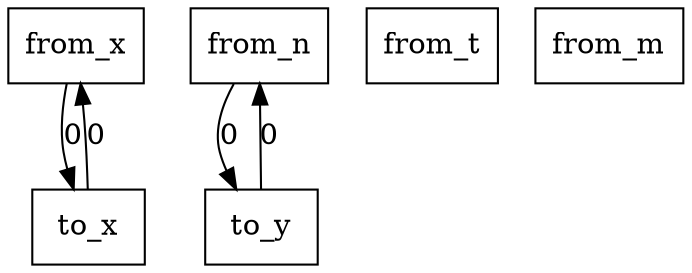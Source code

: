 digraph {
    graph [rankdir=TB
          ,bgcolor=transparent];
    node [shape=box
         ,fillcolor=white
         ,style=filled];
    0 [label=<from_x>];
    1 [label=<from_n>];
    2 [label=<from_t>];
    3 [label=<from_m>];
    4 [label=<to_x>];
    5 [label=<to_y>];
    0 -> 4 [label=0];
    1 -> 5 [label=0];
    4 -> 0 [label=0];
    5 -> 1 [label=0];
}